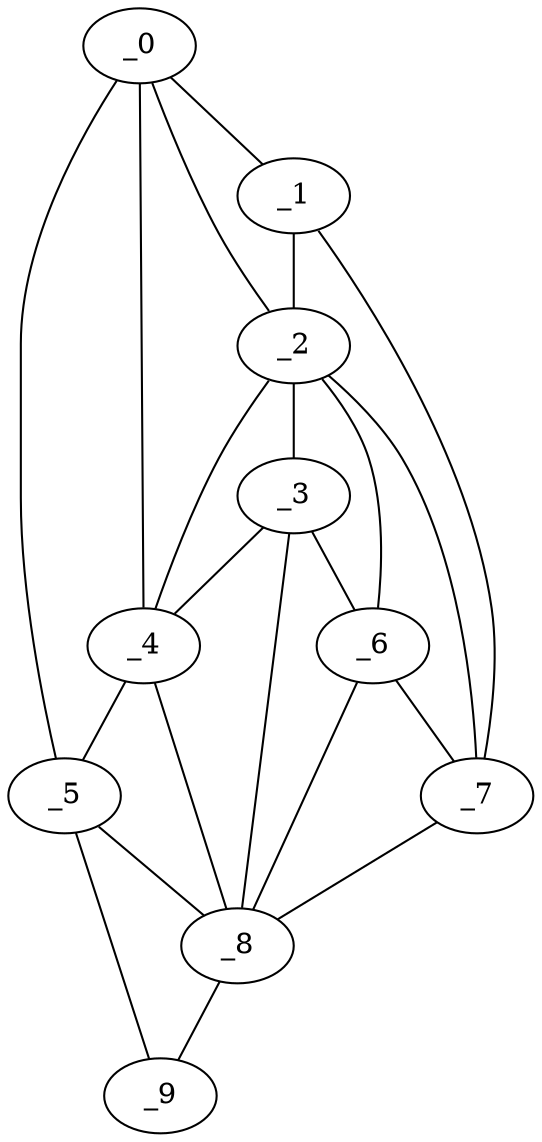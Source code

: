 graph "obj40__100.gxl" {
	_0	 [x=4,
		y=51];
	_1	 [x=10,
		y=67];
	_0 -- _1	 [valence=1];
	_2	 [x=71,
		y=56];
	_0 -- _2	 [valence=2];
	_4	 [x=88,
		y=31];
	_0 -- _4	 [valence=2];
	_5	 [x=98,
		y=25];
	_0 -- _5	 [valence=1];
	_1 -- _2	 [valence=2];
	_7	 [x=111,
		y=101];
	_1 -- _7	 [valence=1];
	_3	 [x=83,
		y=51];
	_2 -- _3	 [valence=2];
	_2 -- _4	 [valence=2];
	_6	 [x=110,
		y=71];
	_2 -- _6	 [valence=2];
	_2 -- _7	 [valence=2];
	_3 -- _4	 [valence=2];
	_3 -- _6	 [valence=2];
	_8	 [x=124,
		y=46];
	_3 -- _8	 [valence=2];
	_4 -- _5	 [valence=2];
	_4 -- _8	 [valence=1];
	_5 -- _8	 [valence=1];
	_9	 [x=125,
		y=34];
	_5 -- _9	 [valence=1];
	_6 -- _7	 [valence=1];
	_6 -- _8	 [valence=1];
	_7 -- _8	 [valence=1];
	_8 -- _9	 [valence=1];
}
